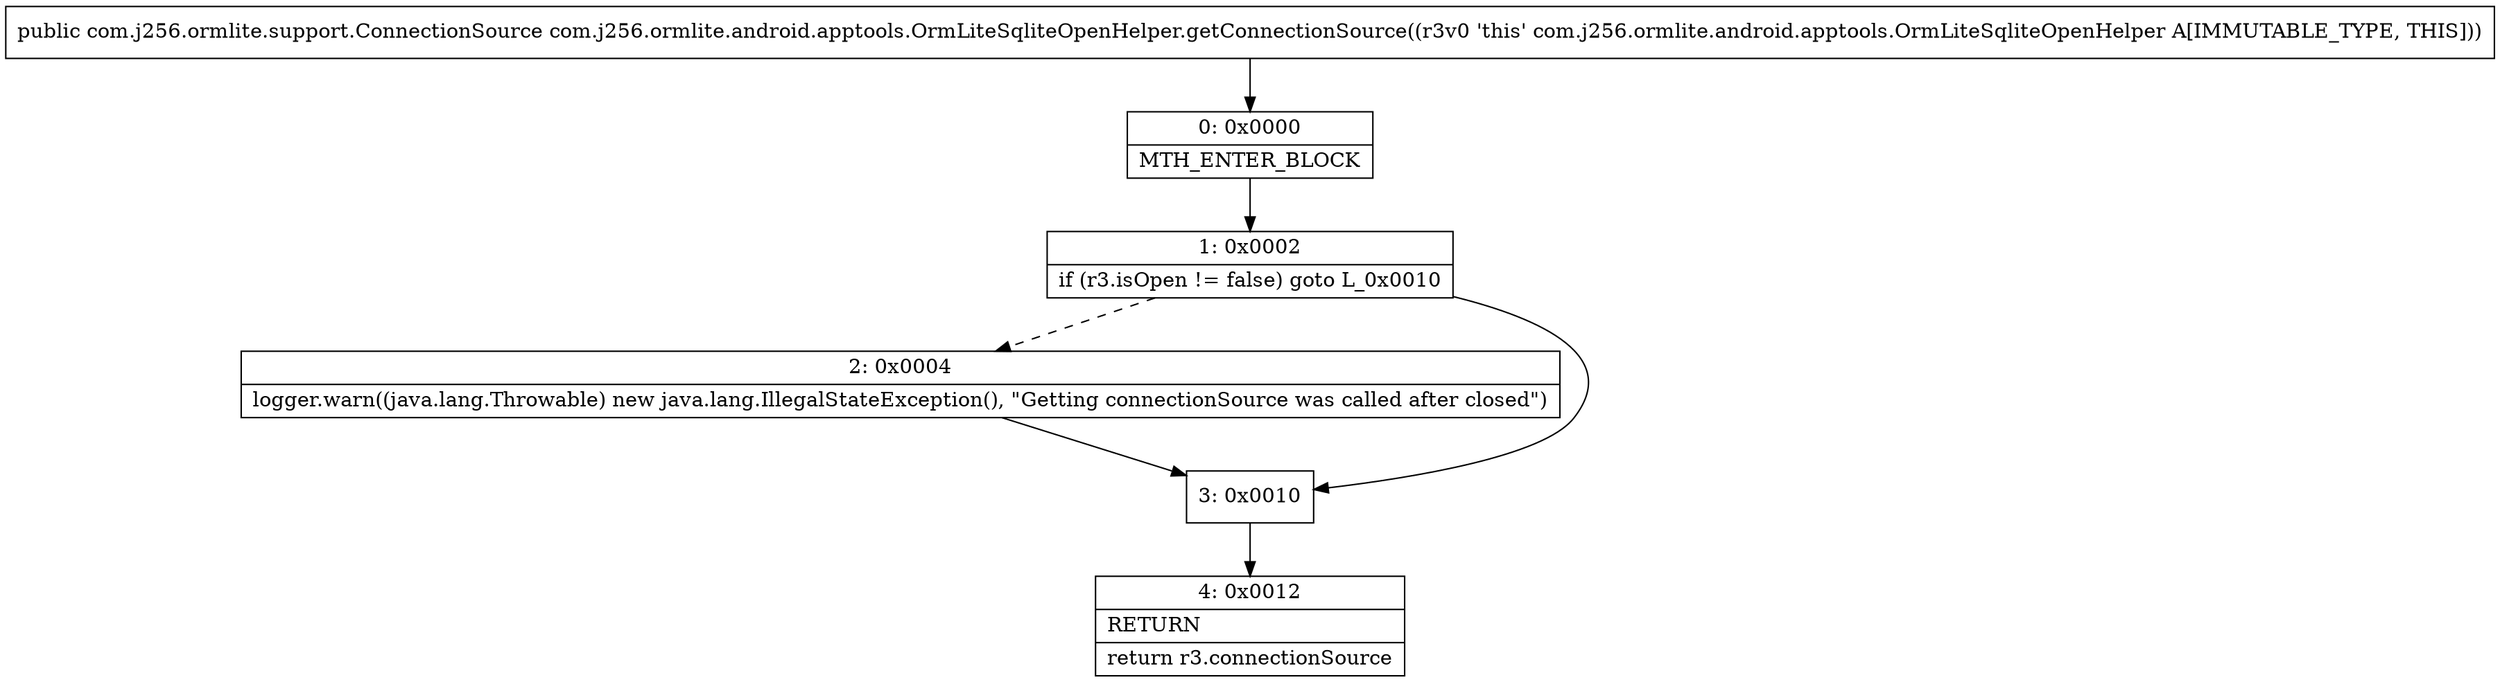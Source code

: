 digraph "CFG forcom.j256.ormlite.android.apptools.OrmLiteSqliteOpenHelper.getConnectionSource()Lcom\/j256\/ormlite\/support\/ConnectionSource;" {
Node_0 [shape=record,label="{0\:\ 0x0000|MTH_ENTER_BLOCK\l}"];
Node_1 [shape=record,label="{1\:\ 0x0002|if (r3.isOpen != false) goto L_0x0010\l}"];
Node_2 [shape=record,label="{2\:\ 0x0004|logger.warn((java.lang.Throwable) new java.lang.IllegalStateException(), \"Getting connectionSource was called after closed\")\l}"];
Node_3 [shape=record,label="{3\:\ 0x0010}"];
Node_4 [shape=record,label="{4\:\ 0x0012|RETURN\l|return r3.connectionSource\l}"];
MethodNode[shape=record,label="{public com.j256.ormlite.support.ConnectionSource com.j256.ormlite.android.apptools.OrmLiteSqliteOpenHelper.getConnectionSource((r3v0 'this' com.j256.ormlite.android.apptools.OrmLiteSqliteOpenHelper A[IMMUTABLE_TYPE, THIS])) }"];
MethodNode -> Node_0;
Node_0 -> Node_1;
Node_1 -> Node_2[style=dashed];
Node_1 -> Node_3;
Node_2 -> Node_3;
Node_3 -> Node_4;
}

